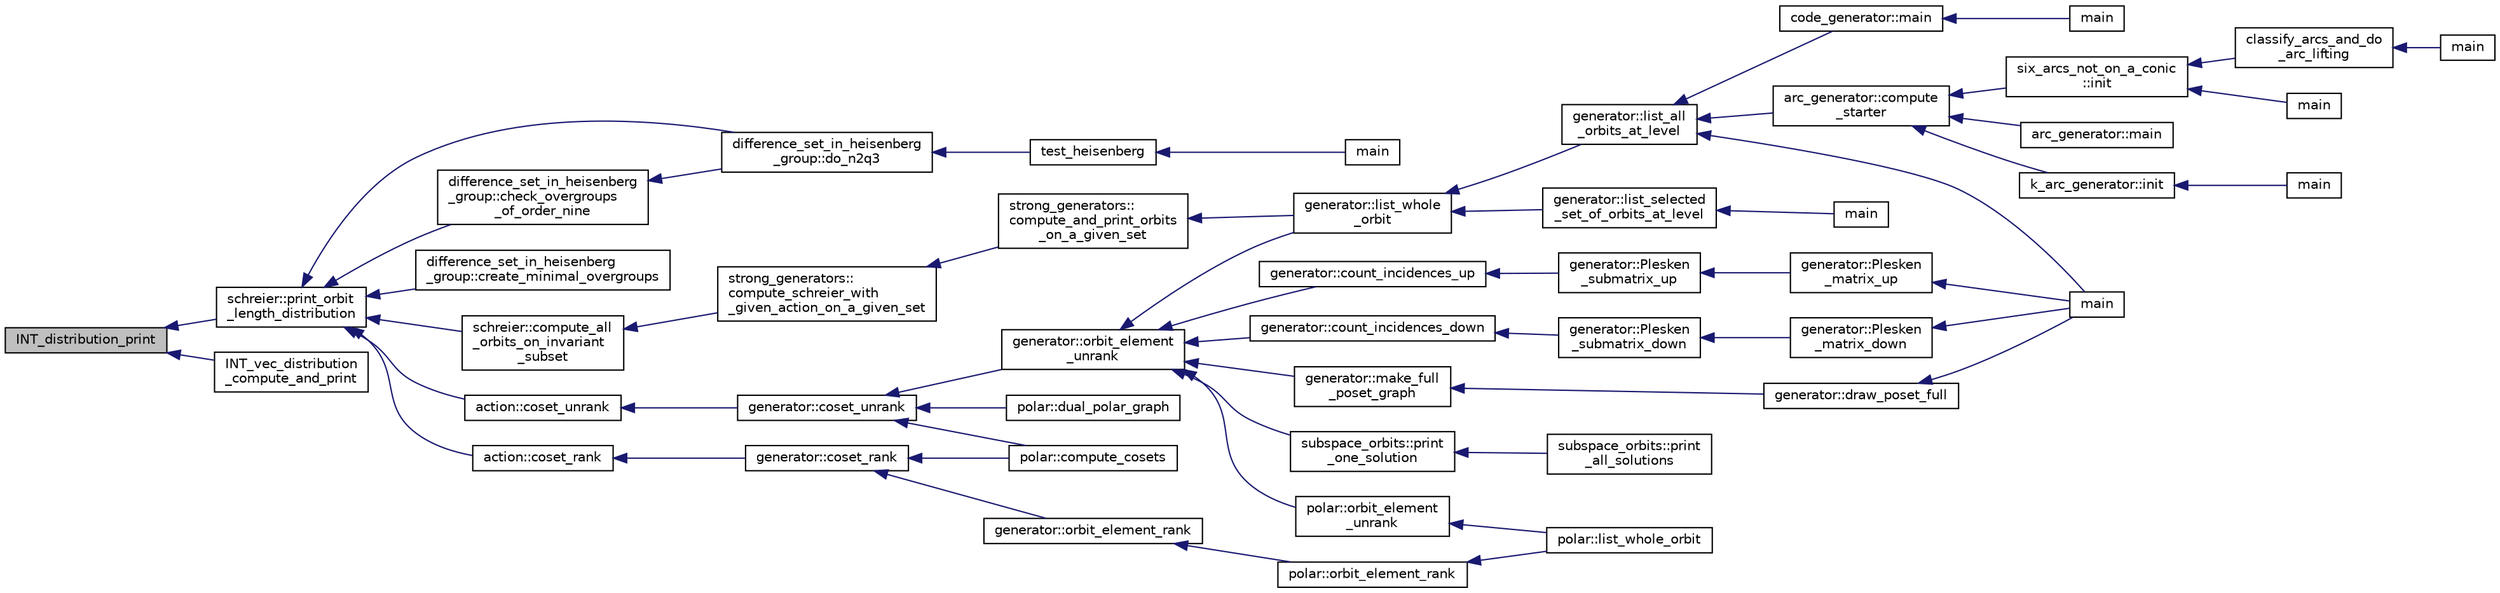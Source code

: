 digraph "INT_distribution_print"
{
  edge [fontname="Helvetica",fontsize="10",labelfontname="Helvetica",labelfontsize="10"];
  node [fontname="Helvetica",fontsize="10",shape=record];
  rankdir="LR";
  Node640 [label="INT_distribution_print",height=0.2,width=0.4,color="black", fillcolor="grey75", style="filled", fontcolor="black"];
  Node640 -> Node641 [dir="back",color="midnightblue",fontsize="10",style="solid",fontname="Helvetica"];
  Node641 [label="schreier::print_orbit\l_length_distribution",height=0.2,width=0.4,color="black", fillcolor="white", style="filled",URL="$d3/dd6/classschreier.html#a0464626aa62056d355b34898518c4589"];
  Node641 -> Node642 [dir="back",color="midnightblue",fontsize="10",style="solid",fontname="Helvetica"];
  Node642 [label="difference_set_in_heisenberg\l_group::do_n2q3",height=0.2,width=0.4,color="black", fillcolor="white", style="filled",URL="$de/d8a/classdifference__set__in__heisenberg__group.html#aca82ff116dd5d17cfbb311e809b6d023"];
  Node642 -> Node643 [dir="back",color="midnightblue",fontsize="10",style="solid",fontname="Helvetica"];
  Node643 [label="test_heisenberg",height=0.2,width=0.4,color="black", fillcolor="white", style="filled",URL="$d7/db9/tao_8_c.html#a87d0c5c3b1f228ddbc4f326d3b662c24"];
  Node643 -> Node644 [dir="back",color="midnightblue",fontsize="10",style="solid",fontname="Helvetica"];
  Node644 [label="main",height=0.2,width=0.4,color="black", fillcolor="white", style="filled",URL="$d7/db9/tao_8_c.html#a3c04138a5bfe5d72780bb7e82a18e627"];
  Node641 -> Node645 [dir="back",color="midnightblue",fontsize="10",style="solid",fontname="Helvetica"];
  Node645 [label="difference_set_in_heisenberg\l_group::check_overgroups\l_of_order_nine",height=0.2,width=0.4,color="black", fillcolor="white", style="filled",URL="$de/d8a/classdifference__set__in__heisenberg__group.html#af7075193cf272d5b63356e21ec1ab8a8"];
  Node645 -> Node642 [dir="back",color="midnightblue",fontsize="10",style="solid",fontname="Helvetica"];
  Node641 -> Node646 [dir="back",color="midnightblue",fontsize="10",style="solid",fontname="Helvetica"];
  Node646 [label="difference_set_in_heisenberg\l_group::create_minimal_overgroups",height=0.2,width=0.4,color="black", fillcolor="white", style="filled",URL="$de/d8a/classdifference__set__in__heisenberg__group.html#a9bde5ad5da3ebaebf98fbfd3e8110b79"];
  Node641 -> Node647 [dir="back",color="midnightblue",fontsize="10",style="solid",fontname="Helvetica"];
  Node647 [label="schreier::compute_all\l_orbits_on_invariant\l_subset",height=0.2,width=0.4,color="black", fillcolor="white", style="filled",URL="$d3/dd6/classschreier.html#ab5d7df97773f59ded1e98ba1abfa957c"];
  Node647 -> Node648 [dir="back",color="midnightblue",fontsize="10",style="solid",fontname="Helvetica"];
  Node648 [label="strong_generators::\lcompute_schreier_with\l_given_action_on_a_given_set",height=0.2,width=0.4,color="black", fillcolor="white", style="filled",URL="$dc/d09/classstrong__generators.html#aa051afe7d56819e4ebfb45c3f8506a72"];
  Node648 -> Node649 [dir="back",color="midnightblue",fontsize="10",style="solid",fontname="Helvetica"];
  Node649 [label="strong_generators::\lcompute_and_print_orbits\l_on_a_given_set",height=0.2,width=0.4,color="black", fillcolor="white", style="filled",URL="$dc/d09/classstrong__generators.html#a0fe43a7a27a1413b3bd675a9bda202b1"];
  Node649 -> Node650 [dir="back",color="midnightblue",fontsize="10",style="solid",fontname="Helvetica"];
  Node650 [label="generator::list_whole\l_orbit",height=0.2,width=0.4,color="black", fillcolor="white", style="filled",URL="$d7/d73/classgenerator.html#aa102d1c1e32f0cd1dafeab1e0d1c18c1"];
  Node650 -> Node651 [dir="back",color="midnightblue",fontsize="10",style="solid",fontname="Helvetica"];
  Node651 [label="generator::list_all\l_orbits_at_level",height=0.2,width=0.4,color="black", fillcolor="white", style="filled",URL="$d7/d73/classgenerator.html#a650880bf92f9f2bf124d4ead2cc01f70"];
  Node651 -> Node652 [dir="back",color="midnightblue",fontsize="10",style="solid",fontname="Helvetica"];
  Node652 [label="code_generator::main",height=0.2,width=0.4,color="black", fillcolor="white", style="filled",URL="$db/d37/classcode__generator.html#ab3cf3a306e4032c2b471ac95321c599f"];
  Node652 -> Node653 [dir="back",color="midnightblue",fontsize="10",style="solid",fontname="Helvetica"];
  Node653 [label="main",height=0.2,width=0.4,color="black", fillcolor="white", style="filled",URL="$d4/d4f/codes_8_c.html#a217dbf8b442f20279ea00b898af96f52"];
  Node651 -> Node654 [dir="back",color="midnightblue",fontsize="10",style="solid",fontname="Helvetica"];
  Node654 [label="main",height=0.2,width=0.4,color="black", fillcolor="white", style="filled",URL="$de/d2d/graph_2graph_8_c.html#a217dbf8b442f20279ea00b898af96f52"];
  Node651 -> Node655 [dir="back",color="midnightblue",fontsize="10",style="solid",fontname="Helvetica"];
  Node655 [label="arc_generator::compute\l_starter",height=0.2,width=0.4,color="black", fillcolor="white", style="filled",URL="$d4/d21/classarc__generator.html#aad1dcec3a1c302e743d574bd1ac857d9"];
  Node655 -> Node656 [dir="back",color="midnightblue",fontsize="10",style="solid",fontname="Helvetica"];
  Node656 [label="arc_generator::main",height=0.2,width=0.4,color="black", fillcolor="white", style="filled",URL="$d4/d21/classarc__generator.html#ad80140b51b165dad1fe6ab232be7829a"];
  Node655 -> Node657 [dir="back",color="midnightblue",fontsize="10",style="solid",fontname="Helvetica"];
  Node657 [label="k_arc_generator::init",height=0.2,width=0.4,color="black", fillcolor="white", style="filled",URL="$d6/dd8/classk__arc__generator.html#a6036d9f52ede9f8ca681505626b5361d"];
  Node657 -> Node658 [dir="back",color="midnightblue",fontsize="10",style="solid",fontname="Helvetica"];
  Node658 [label="main",height=0.2,width=0.4,color="black", fillcolor="white", style="filled",URL="$d6/d01/k__arc__generator__main_8_c.html#a217dbf8b442f20279ea00b898af96f52"];
  Node655 -> Node659 [dir="back",color="midnightblue",fontsize="10",style="solid",fontname="Helvetica"];
  Node659 [label="six_arcs_not_on_a_conic\l::init",height=0.2,width=0.4,color="black", fillcolor="white", style="filled",URL="$d8/de6/classsix__arcs__not__on__a__conic.html#a7a4d5cf8a098488729934cfa8a70944a"];
  Node659 -> Node660 [dir="back",color="midnightblue",fontsize="10",style="solid",fontname="Helvetica"];
  Node660 [label="classify_arcs_and_do\l_arc_lifting",height=0.2,width=0.4,color="black", fillcolor="white", style="filled",URL="$d6/dc3/arc__lifting__main_8_c.html#afdd7be16f16b8c71e9a72fe5f6a0b59c"];
  Node660 -> Node661 [dir="back",color="midnightblue",fontsize="10",style="solid",fontname="Helvetica"];
  Node661 [label="main",height=0.2,width=0.4,color="black", fillcolor="white", style="filled",URL="$d6/dc3/arc__lifting__main_8_c.html#a217dbf8b442f20279ea00b898af96f52"];
  Node659 -> Node662 [dir="back",color="midnightblue",fontsize="10",style="solid",fontname="Helvetica"];
  Node662 [label="main",height=0.2,width=0.4,color="black", fillcolor="white", style="filled",URL="$d2/dfa/create__surface__main_8_c.html#a217dbf8b442f20279ea00b898af96f52"];
  Node650 -> Node663 [dir="back",color="midnightblue",fontsize="10",style="solid",fontname="Helvetica"];
  Node663 [label="generator::list_selected\l_set_of_orbits_at_level",height=0.2,width=0.4,color="black", fillcolor="white", style="filled",URL="$d7/d73/classgenerator.html#a391f8ad3ba736baedd3dd2b7e31a0a62"];
  Node663 -> Node664 [dir="back",color="midnightblue",fontsize="10",style="solid",fontname="Helvetica"];
  Node664 [label="main",height=0.2,width=0.4,color="black", fillcolor="white", style="filled",URL="$da/dd5/subspace__orbits__main_8_c.html#a217dbf8b442f20279ea00b898af96f52"];
  Node641 -> Node665 [dir="back",color="midnightblue",fontsize="10",style="solid",fontname="Helvetica"];
  Node665 [label="action::coset_unrank",height=0.2,width=0.4,color="black", fillcolor="white", style="filled",URL="$d2/d86/classaction.html#aeabf488f671d4e77a8a892eb58d82b34"];
  Node665 -> Node666 [dir="back",color="midnightblue",fontsize="10",style="solid",fontname="Helvetica"];
  Node666 [label="generator::coset_unrank",height=0.2,width=0.4,color="black", fillcolor="white", style="filled",URL="$d7/d73/classgenerator.html#a489f02ee804f130f666029a46020aaf6"];
  Node666 -> Node667 [dir="back",color="midnightblue",fontsize="10",style="solid",fontname="Helvetica"];
  Node667 [label="polar::compute_cosets",height=0.2,width=0.4,color="black", fillcolor="white", style="filled",URL="$da/d1c/classpolar.html#a1fae83636607982bad299fd84380fc40"];
  Node666 -> Node668 [dir="back",color="midnightblue",fontsize="10",style="solid",fontname="Helvetica"];
  Node668 [label="polar::dual_polar_graph",height=0.2,width=0.4,color="black", fillcolor="white", style="filled",URL="$da/d1c/classpolar.html#a6e5e2b0d9d3447cac72cb82ce3d2e9e5"];
  Node666 -> Node669 [dir="back",color="midnightblue",fontsize="10",style="solid",fontname="Helvetica"];
  Node669 [label="generator::orbit_element\l_unrank",height=0.2,width=0.4,color="black", fillcolor="white", style="filled",URL="$d7/d73/classgenerator.html#a26a8d0b1964170e19dcbd37fa0a4957f"];
  Node669 -> Node670 [dir="back",color="midnightblue",fontsize="10",style="solid",fontname="Helvetica"];
  Node670 [label="polar::orbit_element\l_unrank",height=0.2,width=0.4,color="black", fillcolor="white", style="filled",URL="$da/d1c/classpolar.html#abcc67b841c60f84478e531f9facf0b82"];
  Node670 -> Node671 [dir="back",color="midnightblue",fontsize="10",style="solid",fontname="Helvetica"];
  Node671 [label="polar::list_whole_orbit",height=0.2,width=0.4,color="black", fillcolor="white", style="filled",URL="$da/d1c/classpolar.html#a26f04b7c75e45604ab772931ed2916fd"];
  Node669 -> Node650 [dir="back",color="midnightblue",fontsize="10",style="solid",fontname="Helvetica"];
  Node669 -> Node672 [dir="back",color="midnightblue",fontsize="10",style="solid",fontname="Helvetica"];
  Node672 [label="generator::count_incidences_up",height=0.2,width=0.4,color="black", fillcolor="white", style="filled",URL="$d7/d73/classgenerator.html#a9d833d8494072c07de28b8f0e9b8155d"];
  Node672 -> Node673 [dir="back",color="midnightblue",fontsize="10",style="solid",fontname="Helvetica"];
  Node673 [label="generator::Plesken\l_submatrix_up",height=0.2,width=0.4,color="black", fillcolor="white", style="filled",URL="$d7/d73/classgenerator.html#ad3d2ebc7da6268d878c5acfc5feefca5"];
  Node673 -> Node674 [dir="back",color="midnightblue",fontsize="10",style="solid",fontname="Helvetica"];
  Node674 [label="generator::Plesken\l_matrix_up",height=0.2,width=0.4,color="black", fillcolor="white", style="filled",URL="$d7/d73/classgenerator.html#a5944c65399c201b426ea3ab2eb7cfa6e"];
  Node674 -> Node654 [dir="back",color="midnightblue",fontsize="10",style="solid",fontname="Helvetica"];
  Node669 -> Node675 [dir="back",color="midnightblue",fontsize="10",style="solid",fontname="Helvetica"];
  Node675 [label="generator::count_incidences_down",height=0.2,width=0.4,color="black", fillcolor="white", style="filled",URL="$d7/d73/classgenerator.html#aef9312d2eab8e5ff47228fc5cdab3262"];
  Node675 -> Node676 [dir="back",color="midnightblue",fontsize="10",style="solid",fontname="Helvetica"];
  Node676 [label="generator::Plesken\l_submatrix_down",height=0.2,width=0.4,color="black", fillcolor="white", style="filled",URL="$d7/d73/classgenerator.html#a8671e3798fb19accfa92c41d7389a8eb"];
  Node676 -> Node677 [dir="back",color="midnightblue",fontsize="10",style="solid",fontname="Helvetica"];
  Node677 [label="generator::Plesken\l_matrix_down",height=0.2,width=0.4,color="black", fillcolor="white", style="filled",URL="$d7/d73/classgenerator.html#aa1ae9d8cbaa9d7012e7796499e4c93e9"];
  Node677 -> Node654 [dir="back",color="midnightblue",fontsize="10",style="solid",fontname="Helvetica"];
  Node669 -> Node678 [dir="back",color="midnightblue",fontsize="10",style="solid",fontname="Helvetica"];
  Node678 [label="generator::make_full\l_poset_graph",height=0.2,width=0.4,color="black", fillcolor="white", style="filled",URL="$d7/d73/classgenerator.html#ab6415c4a8fbcc54c470448935a95aa56"];
  Node678 -> Node679 [dir="back",color="midnightblue",fontsize="10",style="solid",fontname="Helvetica"];
  Node679 [label="generator::draw_poset_full",height=0.2,width=0.4,color="black", fillcolor="white", style="filled",URL="$d7/d73/classgenerator.html#a6f7f90e50993905db31342536ac59d8c"];
  Node679 -> Node654 [dir="back",color="midnightblue",fontsize="10",style="solid",fontname="Helvetica"];
  Node669 -> Node680 [dir="back",color="midnightblue",fontsize="10",style="solid",fontname="Helvetica"];
  Node680 [label="subspace_orbits::print\l_one_solution",height=0.2,width=0.4,color="black", fillcolor="white", style="filled",URL="$d2/d9f/classsubspace__orbits.html#a9047cdfdfc64339f714ffe5e12a4b35f"];
  Node680 -> Node681 [dir="back",color="midnightblue",fontsize="10",style="solid",fontname="Helvetica"];
  Node681 [label="subspace_orbits::print\l_all_solutions",height=0.2,width=0.4,color="black", fillcolor="white", style="filled",URL="$d2/d9f/classsubspace__orbits.html#ab3b725a940c2efd222746887c266d9de"];
  Node641 -> Node682 [dir="back",color="midnightblue",fontsize="10",style="solid",fontname="Helvetica"];
  Node682 [label="action::coset_rank",height=0.2,width=0.4,color="black", fillcolor="white", style="filled",URL="$d2/d86/classaction.html#a5757c5b9562366be88526cc943c015e0"];
  Node682 -> Node683 [dir="back",color="midnightblue",fontsize="10",style="solid",fontname="Helvetica"];
  Node683 [label="generator::coset_rank",height=0.2,width=0.4,color="black", fillcolor="white", style="filled",URL="$d7/d73/classgenerator.html#aee00240c0ae71885dd9d23b5423c56d9"];
  Node683 -> Node667 [dir="back",color="midnightblue",fontsize="10",style="solid",fontname="Helvetica"];
  Node683 -> Node684 [dir="back",color="midnightblue",fontsize="10",style="solid",fontname="Helvetica"];
  Node684 [label="generator::orbit_element_rank",height=0.2,width=0.4,color="black", fillcolor="white", style="filled",URL="$d7/d73/classgenerator.html#a98e10a923dffa737fdb6ebc703d53fae"];
  Node684 -> Node685 [dir="back",color="midnightblue",fontsize="10",style="solid",fontname="Helvetica"];
  Node685 [label="polar::orbit_element_rank",height=0.2,width=0.4,color="black", fillcolor="white", style="filled",URL="$da/d1c/classpolar.html#a70551ff23175b280b66bce27fe200275"];
  Node685 -> Node671 [dir="back",color="midnightblue",fontsize="10",style="solid",fontname="Helvetica"];
  Node640 -> Node686 [dir="back",color="midnightblue",fontsize="10",style="solid",fontname="Helvetica"];
  Node686 [label="INT_vec_distribution\l_compute_and_print",height=0.2,width=0.4,color="black", fillcolor="white", style="filled",URL="$d4/d74/util_8_c.html#a2b19a430ec12f29fe3527ab5776f0a1b"];
}
